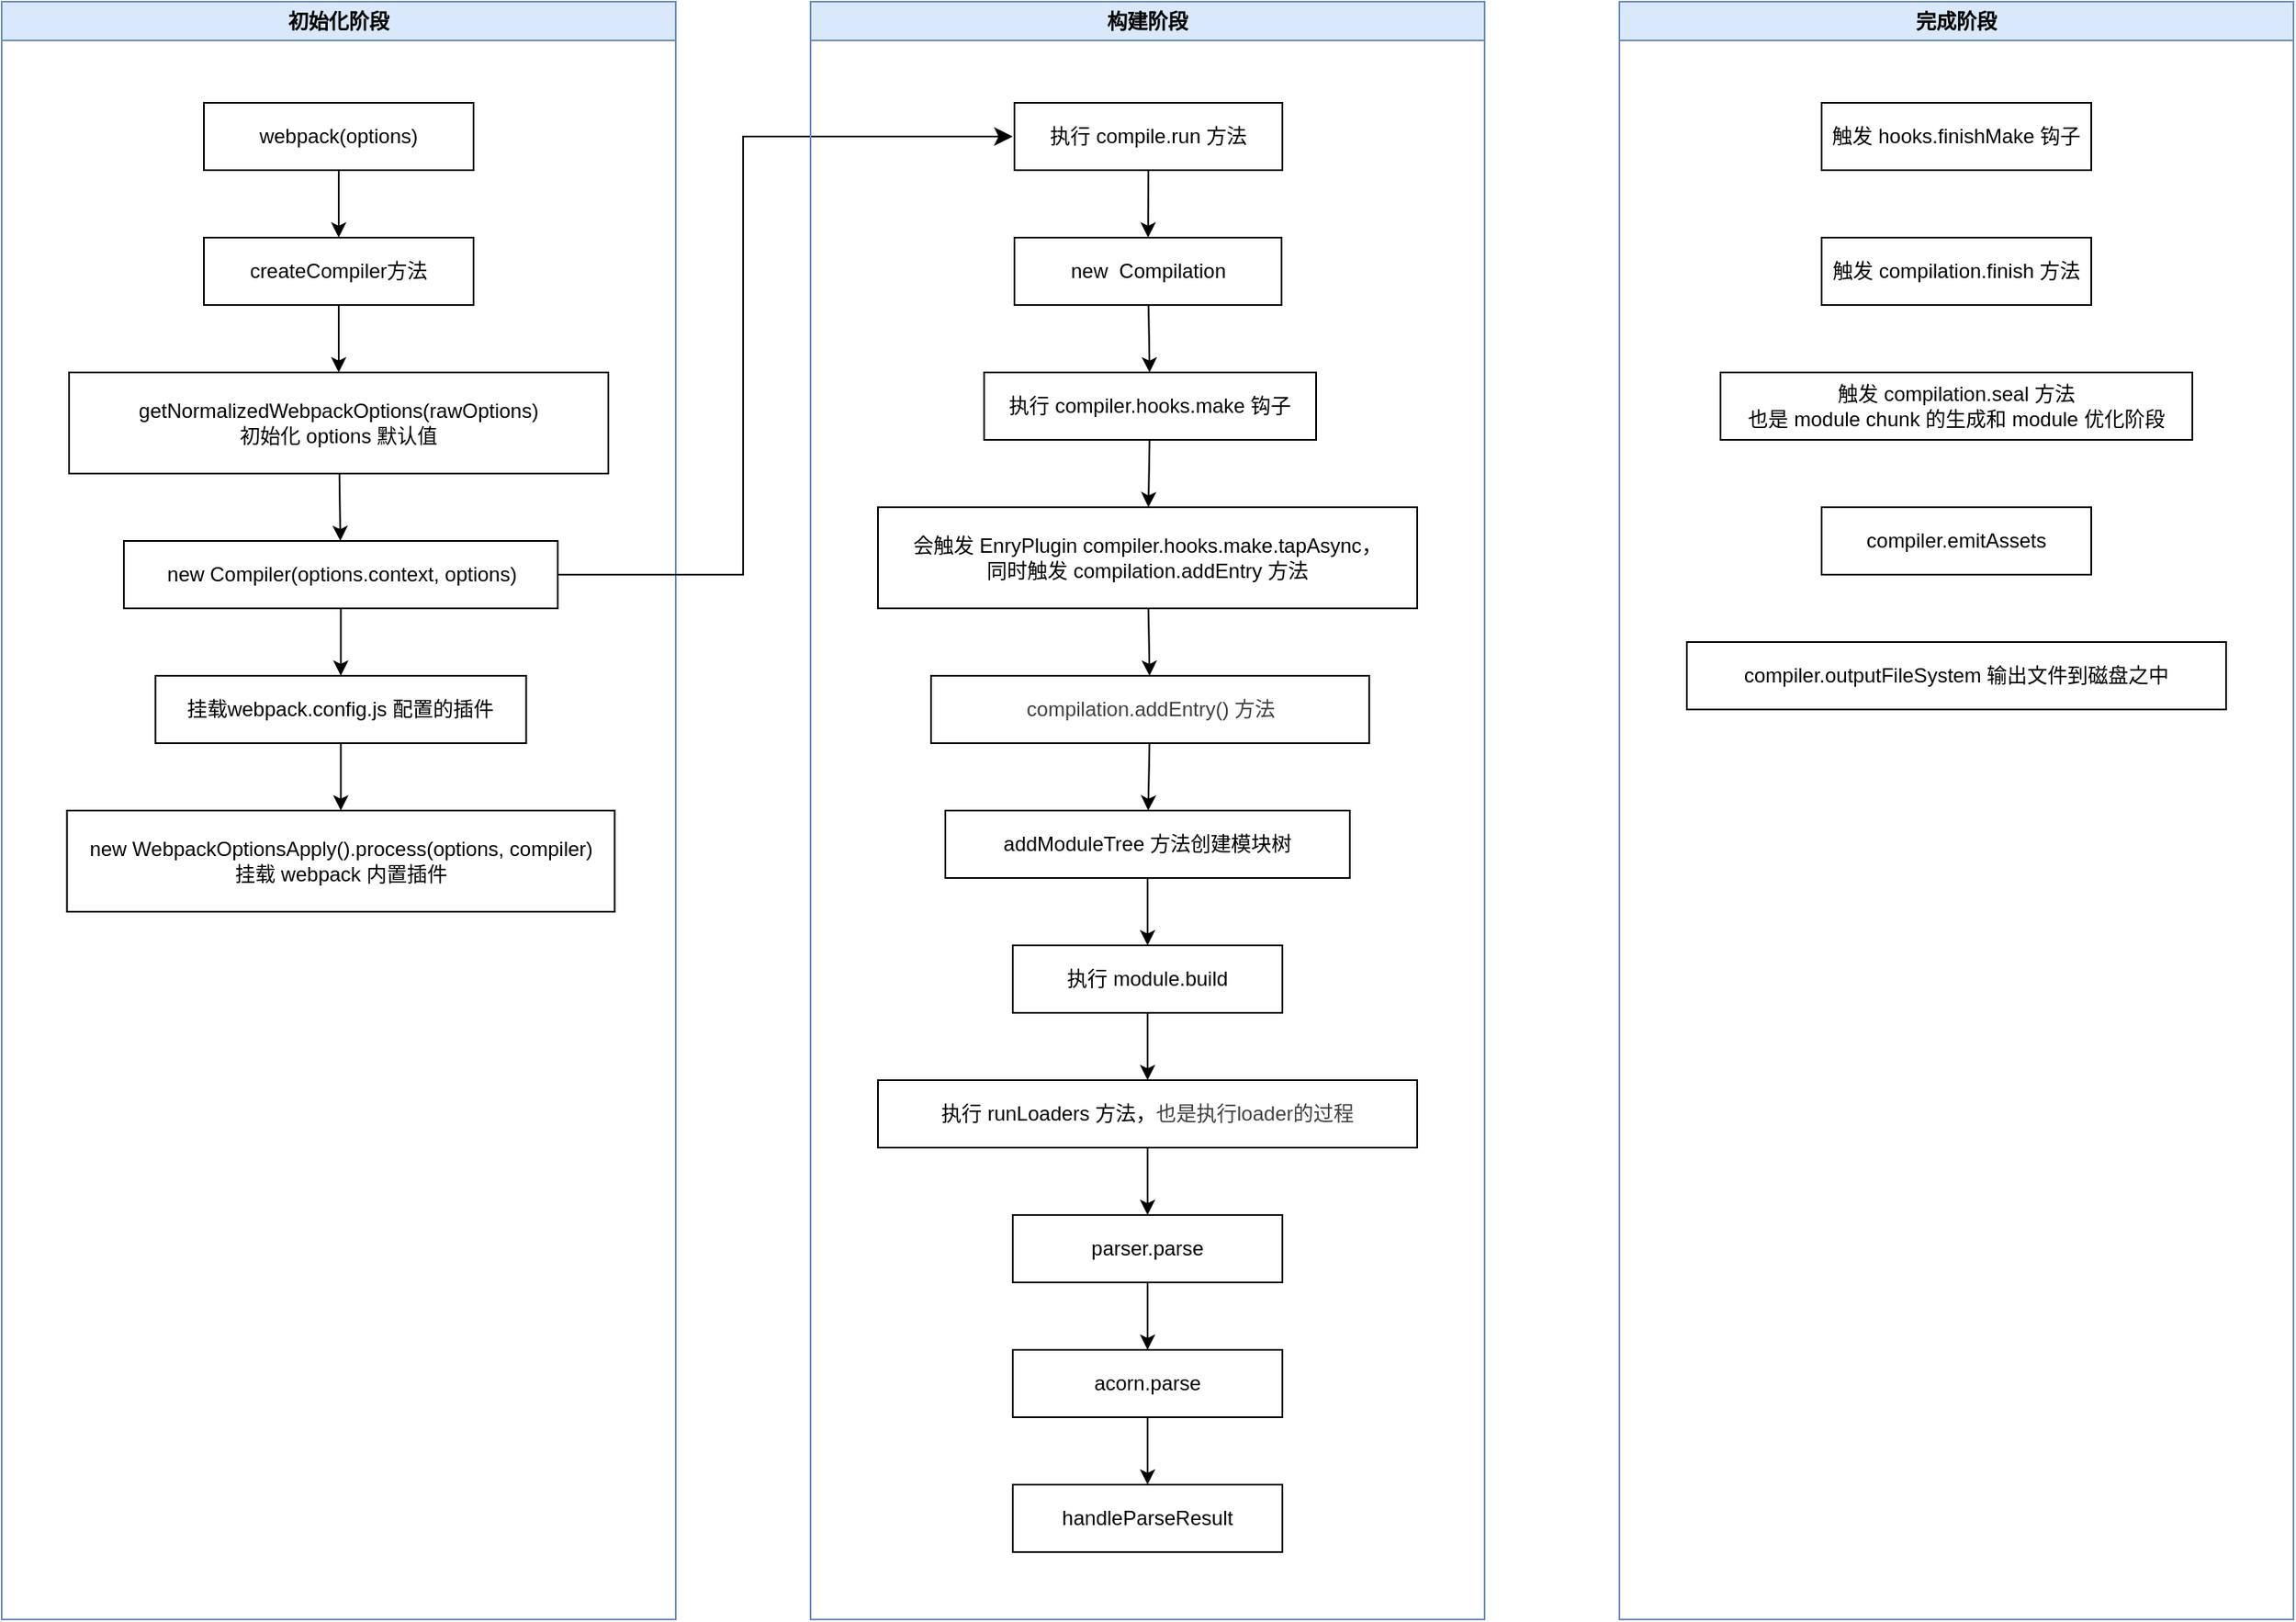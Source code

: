 <mxfile>
    <diagram id="EMZYI32Uqtat35su97Ki" name="第 1 页">
        <mxGraphModel dx="1135" dy="546" grid="1" gridSize="10" guides="1" tooltips="1" connect="1" arrows="1" fold="1" page="1" pageScale="1" pageWidth="1654" pageHeight="2336" background="#ffffff" math="0" shadow="0">
            <root>
                <mxCell id="0"/>
                <mxCell id="1" parent="0"/>
                <mxCell id="12" value="初始化阶段" style="swimlane;whiteSpace=wrap;html=1;fillColor=#dae8fc;strokeColor=#6c8ebf;" parent="1" vertex="1">
                    <mxGeometry x="40" y="40" width="400" height="960" as="geometry"/>
                </mxCell>
                <mxCell id="31" value="" style="edgeStyle=none;html=1;" parent="12" source="2" target="3" edge="1">
                    <mxGeometry relative="1" as="geometry"/>
                </mxCell>
                <mxCell id="2" value="webpack(options)" style="rounded=0;whiteSpace=wrap;html=1;" parent="12" vertex="1">
                    <mxGeometry x="120" y="60" width="160" height="40" as="geometry"/>
                </mxCell>
                <mxCell id="32" value="" style="edgeStyle=none;html=1;" parent="12" source="3" target="4" edge="1">
                    <mxGeometry relative="1" as="geometry"/>
                </mxCell>
                <mxCell id="3" value="createCompiler方法" style="rounded=0;whiteSpace=wrap;html=1;" parent="12" vertex="1">
                    <mxGeometry x="120" y="140" width="160" height="40" as="geometry"/>
                </mxCell>
                <mxCell id="33" value="" style="edgeStyle=none;html=1;" parent="12" source="4" target="5" edge="1">
                    <mxGeometry relative="1" as="geometry"/>
                </mxCell>
                <mxCell id="4" value="getNormalizedWebpackOptions(rawOptions)&lt;div&gt;初始化 options 默认值&lt;/div&gt;" style="rounded=0;whiteSpace=wrap;html=1;" parent="12" vertex="1">
                    <mxGeometry x="40" y="220" width="320" height="60" as="geometry"/>
                </mxCell>
                <mxCell id="34" value="" style="edgeStyle=none;html=1;" parent="12" source="5" target="6" edge="1">
                    <mxGeometry relative="1" as="geometry"/>
                </mxCell>
                <mxCell id="5" value="new Compiler(options.context, options)" style="rounded=0;whiteSpace=wrap;html=1;" parent="12" vertex="1">
                    <mxGeometry x="72.5" y="320" width="257.5" height="40" as="geometry"/>
                </mxCell>
                <mxCell id="35" value="" style="edgeStyle=none;html=1;" parent="12" source="6" target="7" edge="1">
                    <mxGeometry relative="1" as="geometry"/>
                </mxCell>
                <mxCell id="6" value="挂载webpack.config.js 配置的插件" style="rounded=0;whiteSpace=wrap;html=1;" parent="12" vertex="1">
                    <mxGeometry x="91.25" y="400" width="220" height="40" as="geometry"/>
                </mxCell>
                <mxCell id="7" value="new WebpackOptionsApply().process(options, compiler)&lt;div&gt;挂载 webpack 内置插件&lt;/div&gt;" style="rounded=0;whiteSpace=wrap;html=1;" parent="12" vertex="1">
                    <mxGeometry x="38.75" y="480" width="325" height="60" as="geometry"/>
                </mxCell>
                <mxCell id="36" value="" style="edgeStyle=elbowEdgeStyle;elbow=horizontal;endArrow=classic;html=1;curved=0;rounded=0;endSize=8;startSize=8;" parent="12" edge="1">
                    <mxGeometry width="50" height="50" relative="1" as="geometry">
                        <mxPoint x="330" y="340" as="sourcePoint"/>
                        <mxPoint x="600" y="80" as="targetPoint"/>
                        <Array as="points">
                            <mxPoint x="440" y="210"/>
                        </Array>
                    </mxGeometry>
                </mxCell>
                <mxCell id="13" value="构建阶段" style="swimlane;whiteSpace=wrap;html=1;fillColor=#dae8fc;strokeColor=#6c8ebf;" parent="1" vertex="1">
                    <mxGeometry x="520" y="40" width="400" height="960" as="geometry"/>
                </mxCell>
                <mxCell id="38" value="" style="edgeStyle=none;html=1;" parent="13" source="14" target="15" edge="1">
                    <mxGeometry relative="1" as="geometry"/>
                </mxCell>
                <mxCell id="14" value="执行&amp;nbsp;compile.run 方法" style="rounded=0;whiteSpace=wrap;html=1;" parent="13" vertex="1">
                    <mxGeometry x="121" y="60" width="159" height="40" as="geometry"/>
                </mxCell>
                <mxCell id="39" value="" style="edgeStyle=none;html=1;" parent="13" source="15" target="16" edge="1">
                    <mxGeometry relative="1" as="geometry"/>
                </mxCell>
                <mxCell id="15" value="new&amp;nbsp; Compilation" style="rounded=0;whiteSpace=wrap;html=1;" parent="13" vertex="1">
                    <mxGeometry x="121" y="140" width="158.5" height="40" as="geometry"/>
                </mxCell>
                <mxCell id="40" value="" style="edgeStyle=none;html=1;" parent="13" source="16" target="17" edge="1">
                    <mxGeometry relative="1" as="geometry"/>
                </mxCell>
                <mxCell id="16" value="执行 compiler.hooks.make 钩子" style="rounded=0;whiteSpace=wrap;html=1;" parent="13" vertex="1">
                    <mxGeometry x="103" y="220" width="197" height="40" as="geometry"/>
                </mxCell>
                <mxCell id="42" value="" style="edgeStyle=none;html=1;" parent="13" source="17" target="18" edge="1">
                    <mxGeometry relative="1" as="geometry"/>
                </mxCell>
                <mxCell id="17" value="会触发 EnryPlugin&amp;nbsp;compiler.hooks.make.tapAsync，&lt;div&gt;同时触发 compilation.addEntry 方法&lt;/div&gt;" style="rounded=0;whiteSpace=wrap;html=1;" parent="13" vertex="1">
                    <mxGeometry x="40" y="300" width="320" height="60" as="geometry"/>
                </mxCell>
                <mxCell id="43" value="" style="edgeStyle=none;html=1;" parent="13" source="18" target="19" edge="1">
                    <mxGeometry relative="1" as="geometry"/>
                </mxCell>
                <mxCell id="18" value="&lt;span style=&quot;color: rgb(63, 63, 63);&quot;&gt;compilation.addEntry() 方法&lt;/span&gt;" style="rounded=0;whiteSpace=wrap;html=1;" parent="13" vertex="1">
                    <mxGeometry x="71.5" y="400" width="260" height="40" as="geometry"/>
                </mxCell>
                <mxCell id="44" value="" style="edgeStyle=none;html=1;" parent="13" source="19" target="22" edge="1">
                    <mxGeometry relative="1" as="geometry"/>
                </mxCell>
                <mxCell id="19" value="addModuleTree 方法创建模块树" style="rounded=0;whiteSpace=wrap;html=1;" parent="13" vertex="1">
                    <mxGeometry x="80" y="480" width="240" height="40" as="geometry"/>
                </mxCell>
                <mxCell id="46" value="" style="edgeStyle=none;html=1;" parent="13" source="20" target="23" edge="1">
                    <mxGeometry relative="1" as="geometry"/>
                </mxCell>
                <mxCell id="20" value="执行 runLoaders 方法，&lt;span style=&quot;color: rgb(63, 63, 63); background-color: transparent;&quot;&gt;也是执行loader的过程&lt;/span&gt;" style="rounded=0;whiteSpace=wrap;html=1;" parent="13" vertex="1">
                    <mxGeometry x="40" y="640" width="320" height="40" as="geometry"/>
                </mxCell>
                <mxCell id="45" value="" style="edgeStyle=none;html=1;" parent="13" source="22" target="20" edge="1">
                    <mxGeometry relative="1" as="geometry"/>
                </mxCell>
                <mxCell id="22" value="执行 module.build" style="rounded=0;whiteSpace=wrap;html=1;" parent="13" vertex="1">
                    <mxGeometry x="120" y="560" width="160" height="40" as="geometry"/>
                </mxCell>
                <mxCell id="47" value="" style="edgeStyle=none;html=1;" parent="13" source="23" target="24" edge="1">
                    <mxGeometry relative="1" as="geometry"/>
                </mxCell>
                <mxCell id="23" value="parser.parse" style="rounded=0;whiteSpace=wrap;html=1;" parent="13" vertex="1">
                    <mxGeometry x="120" y="720" width="160" height="40" as="geometry"/>
                </mxCell>
                <mxCell id="48" value="" style="edgeStyle=none;html=1;" parent="13" source="24" target="25" edge="1">
                    <mxGeometry relative="1" as="geometry"/>
                </mxCell>
                <mxCell id="24" value="acorn.parse" style="rounded=0;whiteSpace=wrap;html=1;" parent="13" vertex="1">
                    <mxGeometry x="120" y="800" width="160" height="40" as="geometry"/>
                </mxCell>
                <mxCell id="25" value="handleParseResult" style="rounded=0;whiteSpace=wrap;html=1;" parent="13" vertex="1">
                    <mxGeometry x="120" y="880" width="160" height="40" as="geometry"/>
                </mxCell>
                <mxCell id="21" value="完成阶段" style="swimlane;whiteSpace=wrap;html=1;fillColor=#dae8fc;strokeColor=#6c8ebf;" parent="1" vertex="1">
                    <mxGeometry x="1000" y="40" width="400" height="960" as="geometry"/>
                </mxCell>
                <mxCell id="26" value="触发&amp;nbsp;hooks.finishMake 钩子" style="rounded=0;whiteSpace=wrap;html=1;" parent="21" vertex="1">
                    <mxGeometry x="120" y="60" width="160" height="40" as="geometry"/>
                </mxCell>
                <mxCell id="27" value="触发 compilation.finish 方法" style="rounded=0;whiteSpace=wrap;html=1;" parent="21" vertex="1">
                    <mxGeometry x="120" y="140" width="160" height="40" as="geometry"/>
                </mxCell>
                <mxCell id="28" value="触发 compilation.seal 方法&lt;div&gt;也是 module chunk 的生成和 module 优化阶段&lt;/div&gt;" style="rounded=0;whiteSpace=wrap;html=1;" parent="21" vertex="1">
                    <mxGeometry x="60" y="220" width="280" height="40" as="geometry"/>
                </mxCell>
                <mxCell id="29" value="compiler.emitAssets" style="rounded=0;whiteSpace=wrap;html=1;" parent="21" vertex="1">
                    <mxGeometry x="120" y="300" width="160" height="40" as="geometry"/>
                </mxCell>
                <mxCell id="30" value="compiler.outputFileSystem 输出文件到磁盘之中" style="rounded=0;whiteSpace=wrap;html=1;" parent="21" vertex="1">
                    <mxGeometry x="40" y="380" width="320" height="40" as="geometry"/>
                </mxCell>
            </root>
        </mxGraphModel>
    </diagram>
</mxfile>